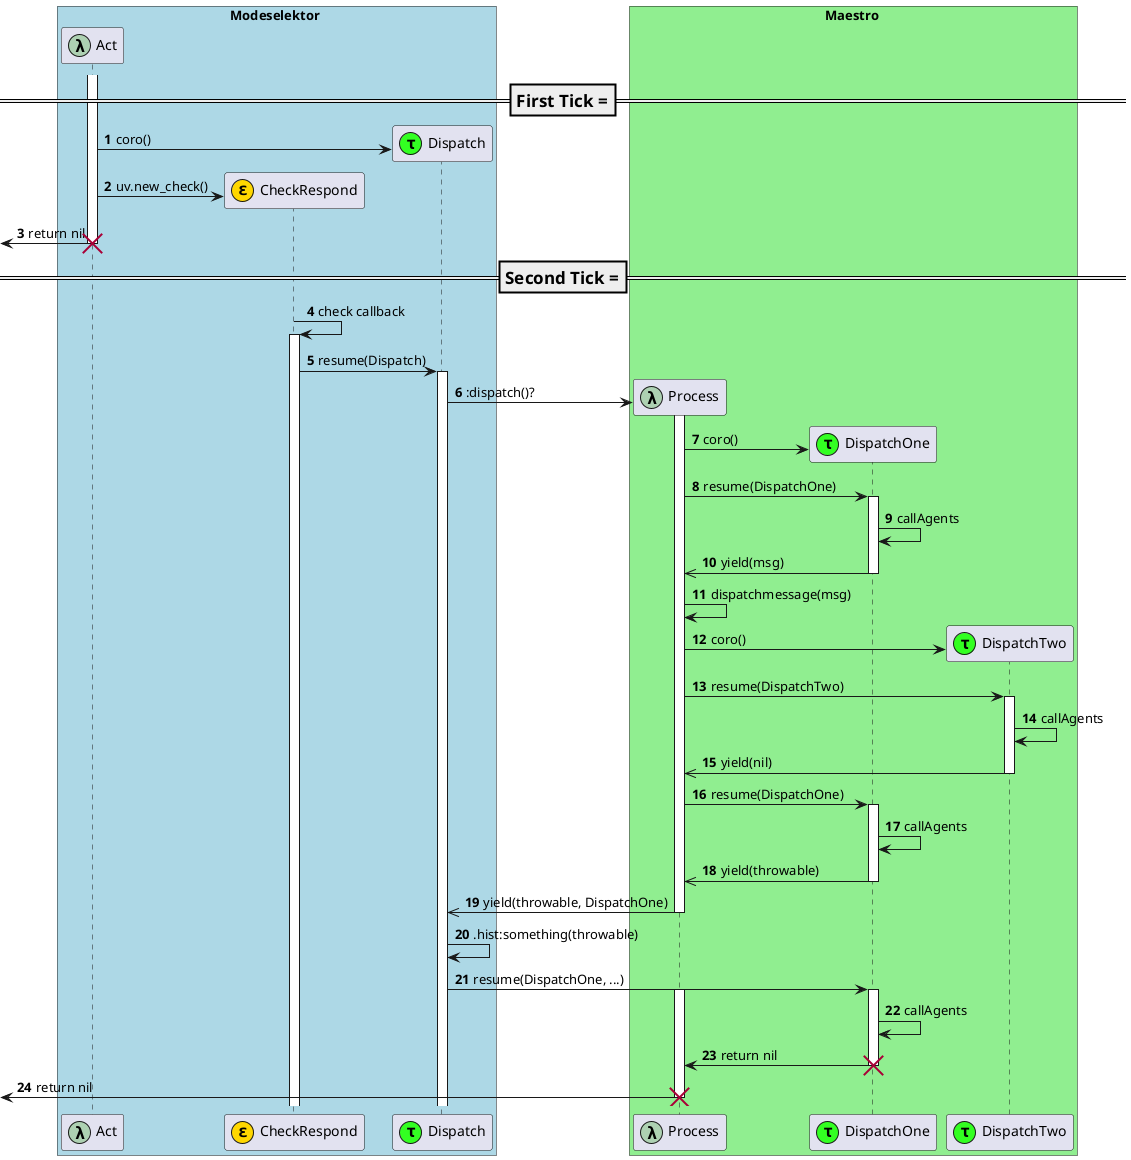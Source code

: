 @startuml
autonumber
box Modeselektor #LightBlue
participant Act as modeAct <<(λ,#ADD1B2)>>
participant CheckRespond as modeResp <<(ε,#FFD700)>>
participant Dispatch as modeDisp <<(τ, #33FF22)>>
end box

box Maestro #LightGreen
participant Process as maeProc <<(λ,#ADD1B2)>>
participant DispatchOne as maeDisp1 <<(τ, #33FF22)>>
participant DispatchTwo as maeDisp2 <<(τ, #33FF22)>>
end box

=== First Tick ===

activate modeAct
modeAct -> modeDisp ** : coro()
modeAct -> modeResp  ** :  uv.new_check()
[<- modeAct !! : return nil

=== Second Tick ===

modeResp -> modeResp ++ : check callback
modeResp -> modeDisp ++ : resume(Dispatch)
modeDisp -> maeProc ** : :dispatch()?
activate maeProc
maeProc -> maeDisp1 ** : coro()
maeProc -> maeDisp1 ++ : resume(DispatchOne)
maeDisp1 -> maeDisp1  : callAgents
maeDisp1 ->> maeProc -- : yield(msg)
maeProc -> maeProc : dispatchmessage(msg)
maeProc -> maeDisp2 ** : coro()
maeProc -> maeDisp2 ++ : resume(DispatchTwo)
maeDisp2 -> maeDisp2 : callAgents
maeDisp2 ->> maeProc -- : yield(nil)
maeProc -> maeDisp1 ++ : resume(DispatchOne)
maeDisp1 -> maeDisp1  : callAgents
maeDisp1 ->> maeProc -- : yield(throwable)
maeProc ->> modeDisp -- : yield(throwable, DispatchOne)
modeDisp -> modeDisp : .hist:something(throwable)
modeDisp -> maeDisp1 ++ : resume(DispatchOne, ...)
activate maeProc
maeDisp1 -> maeDisp1  : callAgents
maeDisp1 -> maeProc : return nil
destroy maeDisp1
[<- maeProc !! : return nil
@enduml
